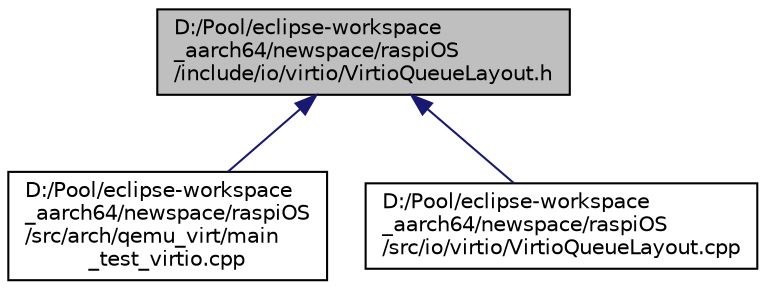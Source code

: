 digraph "D:/Pool/eclipse-workspace_aarch64/newspace/raspiOS/include/io/virtio/VirtioQueueLayout.h"
{
  edge [fontname="Helvetica",fontsize="10",labelfontname="Helvetica",labelfontsize="10"];
  node [fontname="Helvetica",fontsize="10",shape=record];
  Node2037 [label="D:/Pool/eclipse-workspace\l_aarch64/newspace/raspiOS\l/include/io/virtio/VirtioQueueLayout.h",height=0.2,width=0.4,color="black", fillcolor="grey75", style="filled", fontcolor="black"];
  Node2037 -> Node2038 [dir="back",color="midnightblue",fontsize="10",style="solid",fontname="Helvetica"];
  Node2038 [label="D:/Pool/eclipse-workspace\l_aarch64/newspace/raspiOS\l/src/arch/qemu_virt/main\l_test_virtio.cpp",height=0.2,width=0.4,color="black", fillcolor="white", style="filled",URL="$d0/d67/main__test__virtio_8cpp.html"];
  Node2037 -> Node2039 [dir="back",color="midnightblue",fontsize="10",style="solid",fontname="Helvetica"];
  Node2039 [label="D:/Pool/eclipse-workspace\l_aarch64/newspace/raspiOS\l/src/io/virtio/VirtioQueueLayout.cpp",height=0.2,width=0.4,color="black", fillcolor="white", style="filled",URL="$d0/d68/_virtio_queue_layout_8cpp.html"];
}
